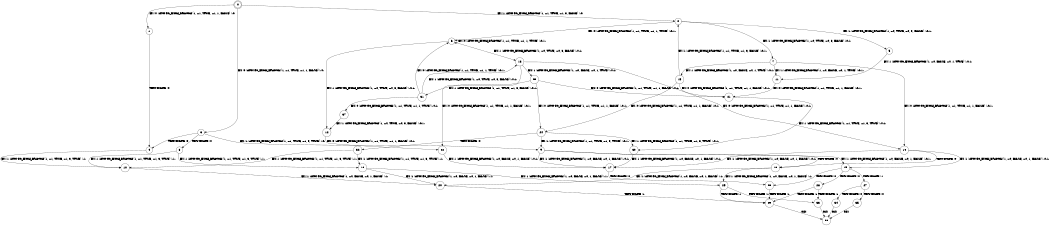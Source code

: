 digraph BCG {
size = "7, 10.5";
center = TRUE;
node [shape = circle];
0 [peripheries = 2];
0 -> 1 [label = "EX !0 !ATOMIC_EXCH_BRANCH (1, +1, TRUE, +1, 1, FALSE) !:0:"];
0 -> 2 [label = "EX !1 !ATOMIC_EXCH_BRANCH (1, +1, TRUE, +1, 3, FALSE) !:0:"];
0 -> 3 [label = "EX !0 !ATOMIC_EXCH_BRANCH (1, +1, TRUE, +1, 1, FALSE) !:0:"];
1 -> 4 [label = "TERMINATE !0"];
2 -> 5 [label = "EX !1 !ATOMIC_EXCH_BRANCH (1, +0, TRUE, +0, 3, FALSE) !:0:1:"];
2 -> 6 [label = "EX !0 !ATOMIC_EXCH_BRANCH (1, +1, TRUE, +1, 1, TRUE) !:0:1:"];
2 -> 7 [label = "EX !1 !ATOMIC_EXCH_BRANCH (1, +0, TRUE, +0, 3, FALSE) !:0:1:"];
3 -> 4 [label = "TERMINATE !0"];
3 -> 8 [label = "TERMINATE !0"];
3 -> 9 [label = "EX !1 !ATOMIC_EXCH_BRANCH (1, +1, TRUE, +1, 3, TRUE) !:0:"];
4 -> 10 [label = "EX !1 !ATOMIC_EXCH_BRANCH (1, +1, TRUE, +1, 3, TRUE) !:1:"];
5 -> 11 [label = "EX !1 !ATOMIC_EXCH_BRANCH (1, +0, FALSE, +0, 1, TRUE) !:0:1:"];
6 -> 12 [label = "EX !1 !ATOMIC_EXCH_BRANCH (1, +0, TRUE, +0, 3, FALSE) !:0:1:"];
6 -> 13 [label = "EX !1 !ATOMIC_EXCH_BRANCH (1, +0, TRUE, +0, 3, FALSE) !:0:1:"];
6 -> 6 [label = "EX !0 !ATOMIC_EXCH_BRANCH (1, +1, TRUE, +1, 1, TRUE) !:0:1:"];
7 -> 11 [label = "EX !1 !ATOMIC_EXCH_BRANCH (1, +0, FALSE, +0, 1, TRUE) !:0:1:"];
7 -> 14 [label = "EX !0 !ATOMIC_EXCH_BRANCH (1, +1, TRUE, +1, 1, FALSE) !:0:1:"];
7 -> 15 [label = "EX !1 !ATOMIC_EXCH_BRANCH (1, +0, FALSE, +0, 1, TRUE) !:0:1:"];
8 -> 10 [label = "EX !1 !ATOMIC_EXCH_BRANCH (1, +1, TRUE, +1, 3, TRUE) !:1:"];
8 -> 16 [label = "EX !1 !ATOMIC_EXCH_BRANCH (1, +1, TRUE, +1, 3, TRUE) !:1:"];
9 -> 17 [label = "EX !1 !ATOMIC_EXCH_BRANCH (1, +0, FALSE, +0, 1, FALSE) !:0:1:"];
9 -> 18 [label = "TERMINATE !0"];
9 -> 19 [label = "EX !1 !ATOMIC_EXCH_BRANCH (1, +0, FALSE, +0, 1, FALSE) !:0:1:"];
10 -> 20 [label = "EX !1 !ATOMIC_EXCH_BRANCH (1, +0, FALSE, +0, 1, FALSE) !:1:"];
11 -> 21 [label = "EX !0 !ATOMIC_EXCH_BRANCH (1, +1, TRUE, +1, 1, FALSE) !:0:1:"];
12 -> 22 [label = "EX !0 !ATOMIC_EXCH_BRANCH (1, +1, TRUE, +1, 1, FALSE) !:0:1:"];
13 -> 22 [label = "EX !0 !ATOMIC_EXCH_BRANCH (1, +1, TRUE, +1, 1, FALSE) !:0:1:"];
13 -> 23 [label = "EX !1 !ATOMIC_EXCH_BRANCH (1, +0, FALSE, +0, 1, TRUE) !:0:1:"];
13 -> 14 [label = "EX !0 !ATOMIC_EXCH_BRANCH (1, +1, TRUE, +1, 1, FALSE) !:0:1:"];
14 -> 17 [label = "EX !1 !ATOMIC_EXCH_BRANCH (1, +0, FALSE, +0, 1, FALSE) !:0:1:"];
14 -> 18 [label = "TERMINATE !0"];
14 -> 19 [label = "EX !1 !ATOMIC_EXCH_BRANCH (1, +0, FALSE, +0, 1, FALSE) !:0:1:"];
15 -> 21 [label = "EX !0 !ATOMIC_EXCH_BRANCH (1, +1, TRUE, +1, 1, FALSE) !:0:1:"];
15 -> 24 [label = "EX !0 !ATOMIC_EXCH_BRANCH (1, +1, TRUE, +1, 1, FALSE) !:0:1:"];
15 -> 2 [label = "EX !1 !ATOMIC_EXCH_BRANCH (1, +1, TRUE, +1, 3, FALSE) !:0:1:"];
16 -> 20 [label = "EX !1 !ATOMIC_EXCH_BRANCH (1, +0, FALSE, +0, 1, FALSE) !:1:"];
16 -> 25 [label = "EX !1 !ATOMIC_EXCH_BRANCH (1, +0, FALSE, +0, 1, FALSE) !:1:"];
17 -> 26 [label = "TERMINATE !0"];
18 -> 20 [label = "EX !1 !ATOMIC_EXCH_BRANCH (1, +0, FALSE, +0, 1, FALSE) !:1:"];
18 -> 25 [label = "EX !1 !ATOMIC_EXCH_BRANCH (1, +0, FALSE, +0, 1, FALSE) !:1:"];
19 -> 26 [label = "TERMINATE !0"];
19 -> 27 [label = "TERMINATE !1"];
19 -> 28 [label = "TERMINATE !0"];
20 -> 29 [label = "TERMINATE !1"];
21 -> 30 [label = "EX !1 !ATOMIC_EXCH_BRANCH (1, +1, TRUE, +1, 3, TRUE) !:0:1:"];
22 -> 17 [label = "EX !1 !ATOMIC_EXCH_BRANCH (1, +0, FALSE, +0, 1, FALSE) !:0:1:"];
23 -> 21 [label = "EX !0 !ATOMIC_EXCH_BRANCH (1, +1, TRUE, +1, 1, FALSE) !:0:1:"];
23 -> 31 [label = "EX !1 !ATOMIC_EXCH_BRANCH (1, +1, TRUE, +1, 3, FALSE) !:0:1:"];
23 -> 24 [label = "EX !0 !ATOMIC_EXCH_BRANCH (1, +1, TRUE, +1, 1, FALSE) !:0:1:"];
24 -> 30 [label = "EX !1 !ATOMIC_EXCH_BRANCH (1, +1, TRUE, +1, 3, TRUE) !:0:1:"];
24 -> 32 [label = "TERMINATE !0"];
24 -> 9 [label = "EX !1 !ATOMIC_EXCH_BRANCH (1, +1, TRUE, +1, 3, TRUE) !:0:1:"];
25 -> 29 [label = "TERMINATE !1"];
25 -> 33 [label = "TERMINATE !1"];
26 -> 29 [label = "TERMINATE !1"];
27 -> 34 [label = "TERMINATE !0"];
27 -> 35 [label = "TERMINATE !0"];
28 -> 29 [label = "TERMINATE !1"];
28 -> 33 [label = "TERMINATE !1"];
29 -> 36 [label = "exit"];
30 -> 17 [label = "EX !1 !ATOMIC_EXCH_BRANCH (1, +0, FALSE, +0, 1, FALSE) !:0:1:"];
31 -> 37 [label = "EX !0 !ATOMIC_EXCH_BRANCH (1, +1, TRUE, +1, 1, TRUE) !:0:1:"];
31 -> 13 [label = "EX !1 !ATOMIC_EXCH_BRANCH (1, +0, TRUE, +0, 3, FALSE) !:0:1:"];
31 -> 6 [label = "EX !0 !ATOMIC_EXCH_BRANCH (1, +1, TRUE, +1, 1, TRUE) !:0:1:"];
32 -> 10 [label = "EX !1 !ATOMIC_EXCH_BRANCH (1, +1, TRUE, +1, 3, TRUE) !:1:"];
32 -> 16 [label = "EX !1 !ATOMIC_EXCH_BRANCH (1, +1, TRUE, +1, 3, TRUE) !:1:"];
33 -> 36 [label = "exit"];
34 -> 36 [label = "exit"];
35 -> 36 [label = "exit"];
37 -> 12 [label = "EX !1 !ATOMIC_EXCH_BRANCH (1, +0, TRUE, +0, 3, FALSE) !:0:1:"];
}
